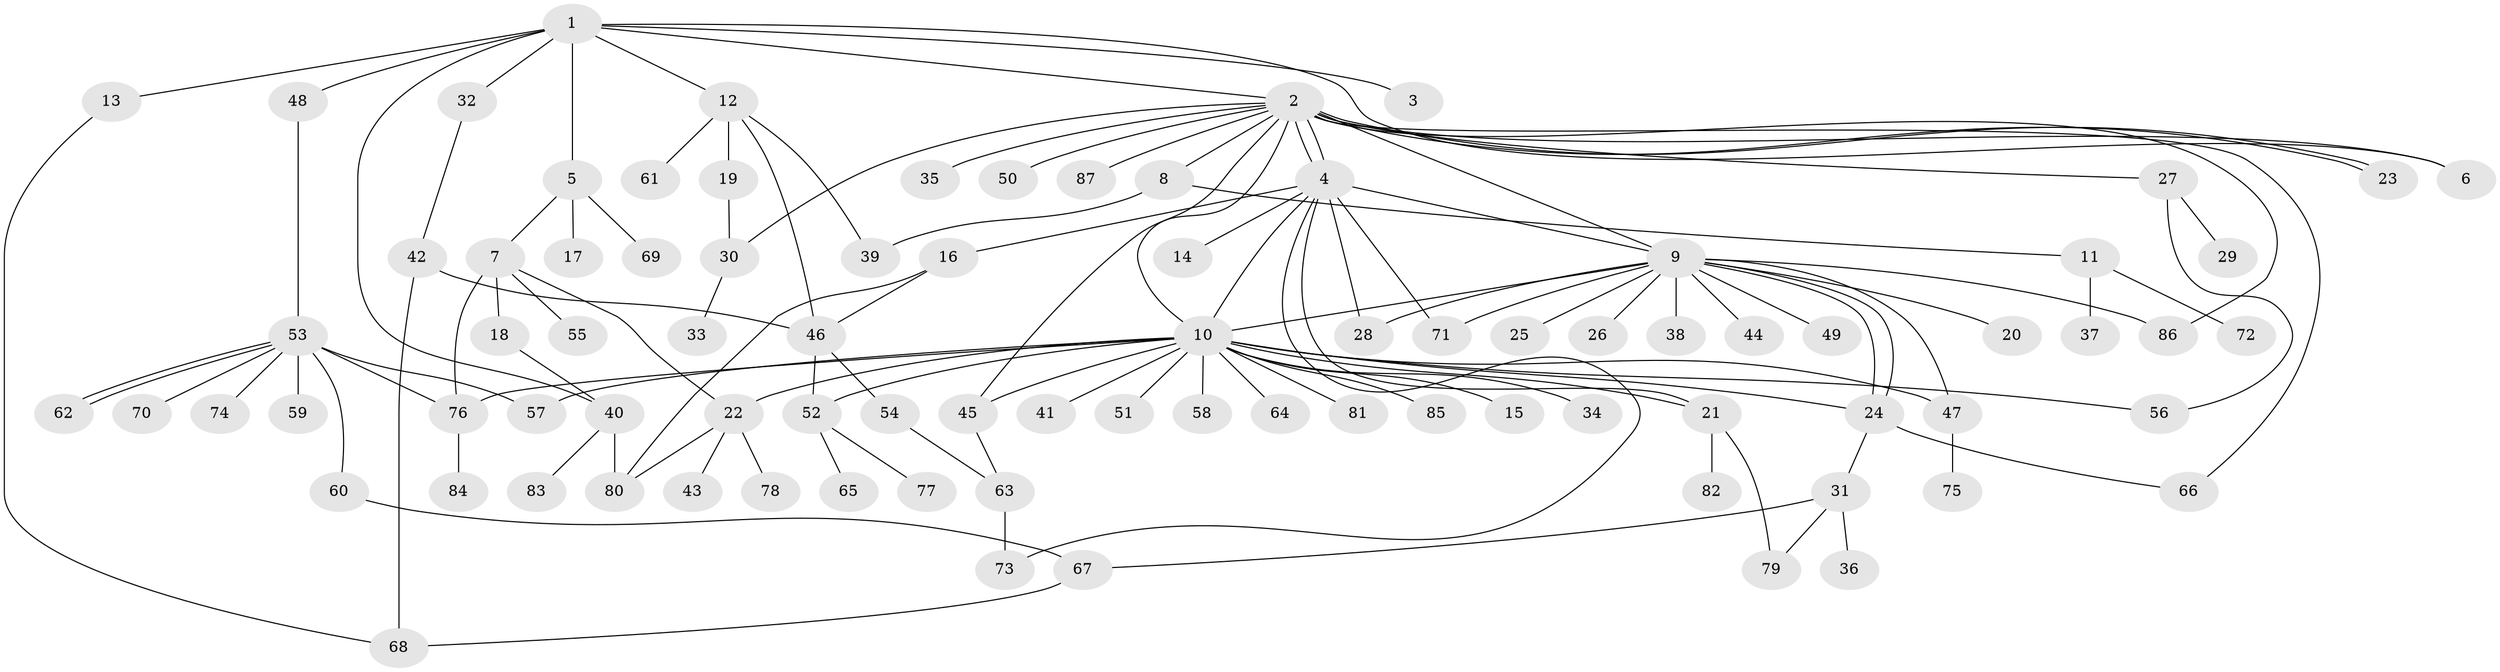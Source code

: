 // coarse degree distribution, {9: 0.015151515151515152, 16: 0.015151515151515152, 1: 0.42424242424242425, 11: 0.015151515151515152, 3: 0.10606060606060606, 2: 0.25757575757575757, 4: 0.09090909090909091, 15: 0.015151515151515152, 17: 0.015151515151515152, 5: 0.015151515151515152, 6: 0.015151515151515152, 8: 0.015151515151515152}
// Generated by graph-tools (version 1.1) at 2025/51/02/27/25 19:51:59]
// undirected, 87 vertices, 121 edges
graph export_dot {
graph [start="1"]
  node [color=gray90,style=filled];
  1;
  2;
  3;
  4;
  5;
  6;
  7;
  8;
  9;
  10;
  11;
  12;
  13;
  14;
  15;
  16;
  17;
  18;
  19;
  20;
  21;
  22;
  23;
  24;
  25;
  26;
  27;
  28;
  29;
  30;
  31;
  32;
  33;
  34;
  35;
  36;
  37;
  38;
  39;
  40;
  41;
  42;
  43;
  44;
  45;
  46;
  47;
  48;
  49;
  50;
  51;
  52;
  53;
  54;
  55;
  56;
  57;
  58;
  59;
  60;
  61;
  62;
  63;
  64;
  65;
  66;
  67;
  68;
  69;
  70;
  71;
  72;
  73;
  74;
  75;
  76;
  77;
  78;
  79;
  80;
  81;
  82;
  83;
  84;
  85;
  86;
  87;
  1 -- 2;
  1 -- 3;
  1 -- 5;
  1 -- 6;
  1 -- 12;
  1 -- 13;
  1 -- 32;
  1 -- 40;
  1 -- 48;
  2 -- 4;
  2 -- 4;
  2 -- 6;
  2 -- 8;
  2 -- 9;
  2 -- 10;
  2 -- 23;
  2 -- 23;
  2 -- 27;
  2 -- 30;
  2 -- 35;
  2 -- 45;
  2 -- 50;
  2 -- 66;
  2 -- 86;
  2 -- 87;
  4 -- 9;
  4 -- 10;
  4 -- 14;
  4 -- 16;
  4 -- 21;
  4 -- 28;
  4 -- 71;
  4 -- 73;
  5 -- 7;
  5 -- 17;
  5 -- 69;
  7 -- 18;
  7 -- 22;
  7 -- 55;
  7 -- 76;
  8 -- 11;
  8 -- 39;
  9 -- 10;
  9 -- 20;
  9 -- 24;
  9 -- 24;
  9 -- 25;
  9 -- 26;
  9 -- 28;
  9 -- 38;
  9 -- 44;
  9 -- 47;
  9 -- 49;
  9 -- 71;
  9 -- 86;
  10 -- 15;
  10 -- 21;
  10 -- 22;
  10 -- 24;
  10 -- 34;
  10 -- 41;
  10 -- 45;
  10 -- 47;
  10 -- 51;
  10 -- 52;
  10 -- 56;
  10 -- 57;
  10 -- 58;
  10 -- 64;
  10 -- 76;
  10 -- 81;
  10 -- 85;
  11 -- 37;
  11 -- 72;
  12 -- 19;
  12 -- 39;
  12 -- 46;
  12 -- 61;
  13 -- 68;
  16 -- 46;
  16 -- 80;
  18 -- 40;
  19 -- 30;
  21 -- 79;
  21 -- 82;
  22 -- 43;
  22 -- 78;
  22 -- 80;
  24 -- 31;
  24 -- 66;
  27 -- 29;
  27 -- 56;
  30 -- 33;
  31 -- 36;
  31 -- 67;
  31 -- 79;
  32 -- 42;
  40 -- 80;
  40 -- 83;
  42 -- 46;
  42 -- 68;
  45 -- 63;
  46 -- 52;
  46 -- 54;
  47 -- 75;
  48 -- 53;
  52 -- 65;
  52 -- 77;
  53 -- 57;
  53 -- 59;
  53 -- 60;
  53 -- 62;
  53 -- 62;
  53 -- 70;
  53 -- 74;
  53 -- 76;
  54 -- 63;
  60 -- 67;
  63 -- 73;
  67 -- 68;
  76 -- 84;
}
